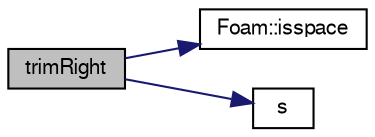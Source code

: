digraph "trimRight"
{
  bgcolor="transparent";
  edge [fontname="FreeSans",fontsize="10",labelfontname="FreeSans",labelfontsize="10"];
  node [fontname="FreeSans",fontsize="10",shape=record];
  rankdir="LR";
  Node1722 [label="trimRight",height=0.2,width=0.4,color="black", fillcolor="grey75", style="filled", fontcolor="black"];
  Node1722 -> Node1723 [color="midnightblue",fontsize="10",style="solid",fontname="FreeSans"];
  Node1723 [label="Foam::isspace",height=0.2,width=0.4,color="black",URL="$a21124.html#ac59aa3b8348ab76e8621faf6ff2ead9b"];
  Node1722 -> Node1724 [color="midnightblue",fontsize="10",style="solid",fontname="FreeSans"];
  Node1724 [label="s",height=0.2,width=0.4,color="black",URL="$a18905.html#abb9c4233033fad2ad0206cd4adad3b9f"];
}
